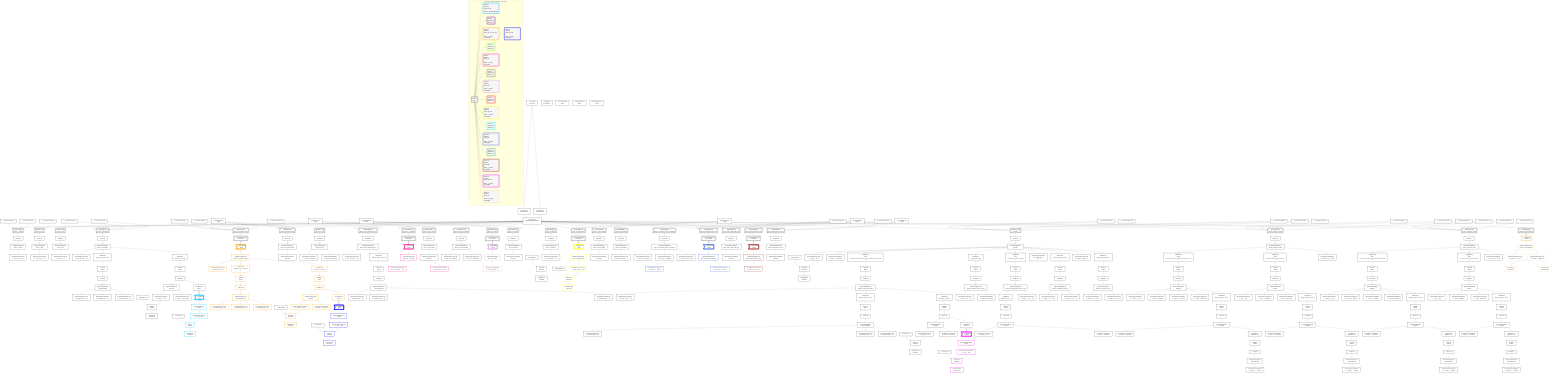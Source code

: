 graph TD
    classDef path fill:#eee,stroke:#000,color:#000
    classDef plan fill:#fff,stroke-width:3px,color:#000
    classDef itemplan fill:#fff,stroke-width:6px,color:#000
    classDef sideeffectplan fill:#f00,stroke-width:6px,color:#000
    classDef bucket fill:#f6f6f6,color:#000,stroke-width:6px,text-align:left


    %% define steps
    __Value3["__Value[3∈0]<br />ᐸcontextᐳ"]:::plan
    __Value5["__Value[5∈0]<br />ᐸrootValueᐳ"]:::plan
    __InputStaticLeaf7["__InputStaticLeaf[7∈0]"]:::plan
    __InputStaticLeaf8["__InputStaticLeaf[8∈0]"]:::plan
    Access10["Access[10∈0]<br />ᐸ3.pgSettingsᐳ"]:::plan
    Access11["Access[11∈0]<br />ᐸ3.withPgClientᐳ"]:::plan
    Object12["Object[12∈0]<br />ᐸ{pgSettings,withPgClient}ᐳ"]:::plan
    PgSelect9[["PgSelect[9∈0]<br />ᐸfunc_in_inoutᐳ"]]:::plan
    First13["First[13∈0]"]:::plan
    PgSelectSingle14["PgSelectSingle[14∈0]<br />ᐸfunc_in_inoutᐳ"]:::plan
    PgClassExpression15["PgClassExpression[15∈0]<br />ᐸ__func_in_inout__.vᐳ"]:::plan
    __InputStaticLeaf16["__InputStaticLeaf[16∈0]"]:::plan
    PgSelect17[["PgSelect[17∈0]<br />ᐸfunc_in_outᐳ"]]:::plan
    First21["First[21∈0]"]:::plan
    PgSelectSingle22["PgSelectSingle[22∈0]<br />ᐸfunc_in_outᐳ"]:::plan
    PgClassExpression23["PgClassExpression[23∈0]<br />ᐸ__func_in_out__.vᐳ"]:::plan
    PgSelect24[["PgSelect[24∈0]<br />ᐸfunc_outᐳ"]]:::plan
    First28["First[28∈0]"]:::plan
    PgSelectSingle29["PgSelectSingle[29∈0]<br />ᐸfunc_outᐳ"]:::plan
    PgClassExpression30["PgClassExpression[30∈0]<br />ᐸ__func_out__.vᐳ"]:::plan
    __InputStaticLeaf31["__InputStaticLeaf[31∈0]"]:::plan
    __InputStaticLeaf32["__InputStaticLeaf[32∈0]"]:::plan
    PgSelect33[["PgSelect[33∈0]<br />ᐸfunc_out_complexᐳ"]]:::plan
    First37["First[37∈0]"]:::plan
    PgSelectSingle38["PgSelectSingle[38∈0]<br />ᐸfunc_out_complexᐳ"]:::plan
    PgClassExpression39["PgClassExpression[39∈0]<br />ᐸ__func_out...plex__.”x”ᐳ"]:::plan
    Map650["Map[650∈0]<br />ᐸ38:{”0”:1,”1”:2,”2”:3,”3”:4}ᐳ"]:::plan
    List651["List[651∈0]<br />ᐸ650ᐳ"]:::plan
    First45["First[45∈0]"]:::plan
    PgSelectSingle46["PgSelectSingle[46∈0]<br />ᐸcompoundTypeᐳ"]:::plan
    PgClassExpression47["PgClassExpression[47∈0]<br />ᐸ__compound_type__.”a”ᐳ"]:::plan
    PgClassExpression48["PgClassExpression[48∈0]<br />ᐸ__compound_type__.”b”ᐳ"]:::plan
    PgClassExpression49["PgClassExpression[49∈0]<br />ᐸ__compound_type__.”c”ᐳ"]:::plan
    Map657["Map[657∈0]<br />ᐸ38:{”0”:6,”1”:7,”2”:8}ᐳ"]:::plan
    List658["List[658∈0]<br />ᐸ657ᐳ"]:::plan
    First55["First[55∈0]"]:::plan
    PgSelectSingle56["PgSelectSingle[56∈0]<br />ᐸpersonᐳ"]:::plan
    Constant57["Constant[57∈0]"]:::plan
    PgClassExpression58["PgClassExpression[58∈0]<br />ᐸ__person__.”id”ᐳ"]:::plan
    List59["List[59∈0]<br />ᐸ57,58ᐳ"]:::plan
    Lambda60["Lambda[60∈0]<br />ᐸencodeᐳ"]:::plan
    PgClassExpression62["PgClassExpression[62∈0]<br />ᐸ__person__...full_name”ᐳ"]:::plan
    Connection88["Connection[88∈0]<br />ᐸ84ᐳ"]:::plan
    Access654["Access[654∈0]<br />ᐸ55.1ᐳ"]:::plan
    __Item90>"__Item[90∈1]<br />ᐸ654ᐳ"]:::itemplan
    PgSelectSingle91["PgSelectSingle[91∈1]<br />ᐸpostᐳ"]:::plan
    Constant92["Constant[92∈0]"]:::plan
    PgClassExpression93["PgClassExpression[93∈1]<br />ᐸ__post__.”id”ᐳ"]:::plan
    List94["List[94∈1]<br />ᐸ92,93ᐳ"]:::plan
    Lambda95["Lambda[95∈1]<br />ᐸencodeᐳ"]:::plan
    __InputStaticLeaf97["__InputStaticLeaf[97∈0]"]:::plan
    __InputStaticLeaf98["__InputStaticLeaf[98∈0]"]:::plan
    Connection108["Connection[108∈0]<br />ᐸ104ᐳ"]:::plan
    PgSelect109[["PgSelect[109∈0]<br />ᐸfunc_out_complex_setofᐳ"]]:::plan
    __ListTransform110[["__ListTransform[110∈0]<br />ᐸeach:109ᐳ"]]:::plan
    __Item113>"__Item[113∈3]<br />ᐸ110ᐳ"]:::itemplan
    PgSelectSingle114["PgSelectSingle[114∈3]<br />ᐸfunc_out_complex_setofᐳ"]:::plan
    PgClassExpression115["PgClassExpression[115∈3]<br />ᐸ__func_out...etof__.”x”ᐳ"]:::plan
    Map661["Map[661∈3]<br />ᐸ114:{”0”:1,”1”:2,”2”:3,”3”:4}ᐳ"]:::plan
    List662["List[662∈3]<br />ᐸ661ᐳ"]:::plan
    First121["First[121∈3]"]:::plan
    PgSelectSingle122["PgSelectSingle[122∈3]<br />ᐸcompoundTypeᐳ"]:::plan
    PgClassExpression123["PgClassExpression[123∈3]<br />ᐸ__compound_type__.”a”ᐳ"]:::plan
    PgClassExpression124["PgClassExpression[124∈3]<br />ᐸ__compound_type__.”b”ᐳ"]:::plan
    PgClassExpression125["PgClassExpression[125∈3]<br />ᐸ__compound_type__.”c”ᐳ"]:::plan
    Map668["Map[668∈3]<br />ᐸ114:{”0”:6,”1”:7,”2”:8}ᐳ"]:::plan
    List669["List[669∈3]<br />ᐸ668ᐳ"]:::plan
    First131["First[131∈3]"]:::plan
    PgSelectSingle132["PgSelectSingle[132∈3]<br />ᐸpersonᐳ"]:::plan
    Constant133["Constant[133∈0]"]:::plan
    PgClassExpression134["PgClassExpression[134∈3]<br />ᐸ__person__.”id”ᐳ"]:::plan
    List135["List[135∈3]<br />ᐸ133,134ᐳ"]:::plan
    Lambda136["Lambda[136∈3]<br />ᐸencodeᐳ"]:::plan
    PgClassExpression138["PgClassExpression[138∈3]<br />ᐸ__person__...full_name”ᐳ"]:::plan
    Connection164["Connection[164∈0]<br />ᐸ160ᐳ"]:::plan
    Access665["Access[665∈3]<br />ᐸ131.1ᐳ"]:::plan
    __Item166>"__Item[166∈4]<br />ᐸ665ᐳ"]:::itemplan
    PgSelectSingle167["PgSelectSingle[167∈4]<br />ᐸpostᐳ"]:::plan
    Constant168["Constant[168∈0]"]:::plan
    PgClassExpression169["PgClassExpression[169∈4]<br />ᐸ__post__.”id”ᐳ"]:::plan
    List170["List[170∈4]<br />ᐸ168,169ᐳ"]:::plan
    Lambda171["Lambda[171∈4]<br />ᐸencodeᐳ"]:::plan
    PgSelect173[["PgSelect[173∈0]<br />ᐸfunc_out_complex_setofᐳ"]]:::plan
    First174["First[174∈0]"]:::plan
    PgSelectSingle175["PgSelectSingle[175∈0]<br />ᐸfunc_out_complex_setofᐳ"]:::plan
    PgClassExpression176["PgClassExpression[176∈0]<br />ᐸcount(*)ᐳ"]:::plan
    PgSelect177[["PgSelect[177∈0]<br />ᐸfunc_out_outᐳ"]]:::plan
    First181["First[181∈0]"]:::plan
    PgSelectSingle182["PgSelectSingle[182∈0]<br />ᐸfunc_out_outᐳ"]:::plan
    PgClassExpression183["PgClassExpression[183∈0]<br />ᐸ__func_out...first_out”ᐳ"]:::plan
    PgClassExpression184["PgClassExpression[184∈0]<br />ᐸ__func_out...econd_out”ᐳ"]:::plan
    __InputStaticLeaf185["__InputStaticLeaf[185∈0]"]:::plan
    PgSelect186[["PgSelect[186∈0]<br />ᐸfunc_out_out_compound_typeᐳ"]]:::plan
    First190["First[190∈0]"]:::plan
    PgSelectSingle191["PgSelectSingle[191∈0]<br />ᐸfunc_out_out_compound_typeᐳ"]:::plan
    PgClassExpression192["PgClassExpression[192∈0]<br />ᐸ__func_out...ype__.”o1”ᐳ"]:::plan
    Map672["Map[672∈0]<br />ᐸ191:{”0”:1,”1”:2,”2”:3,”3”:4}ᐳ"]:::plan
    List673["List[673∈0]<br />ᐸ672ᐳ"]:::plan
    First198["First[198∈0]"]:::plan
    PgSelectSingle199["PgSelectSingle[199∈0]<br />ᐸcompoundTypeᐳ"]:::plan
    PgClassExpression200["PgClassExpression[200∈0]<br />ᐸ__compound_type__.”a”ᐳ"]:::plan
    PgClassExpression201["PgClassExpression[201∈0]<br />ᐸ__compound_type__.”b”ᐳ"]:::plan
    PgClassExpression202["PgClassExpression[202∈0]<br />ᐸ__compound_type__.”c”ᐳ"]:::plan
    Connection212["Connection[212∈0]<br />ᐸ208ᐳ"]:::plan
    PgSelect213[["PgSelect[213∈0]<br />ᐸfunc_out_out_setofᐳ"]]:::plan
    __ListTransform214[["__ListTransform[214∈0]<br />ᐸeach:213ᐳ"]]:::plan
    __Item217>"__Item[217∈6]<br />ᐸ214ᐳ"]:::itemplan
    PgSelectSingle218["PgSelectSingle[218∈6]<br />ᐸfunc_out_out_setofᐳ"]:::plan
    PgClassExpression219["PgClassExpression[219∈6]<br />ᐸ__func_out...tof__.”o1”ᐳ"]:::plan
    PgClassExpression220["PgClassExpression[220∈6]<br />ᐸ__func_out...tof__.”o2”ᐳ"]:::plan
    PgSelect221[["PgSelect[221∈0]<br />ᐸfunc_out_out_setofᐳ"]]:::plan
    First222["First[222∈0]"]:::plan
    PgSelectSingle223["PgSelectSingle[223∈0]<br />ᐸfunc_out_out_setofᐳ"]:::plan
    PgClassExpression224["PgClassExpression[224∈0]<br />ᐸcount(*)ᐳ"]:::plan
    PgSelect225[["PgSelect[225∈0]<br />ᐸfunc_out_out_unnamedᐳ"]]:::plan
    First229["First[229∈0]"]:::plan
    PgSelectSingle230["PgSelectSingle[230∈0]<br />ᐸfunc_out_out_unnamedᐳ"]:::plan
    PgClassExpression231["PgClassExpression[231∈0]<br />ᐸ__func_out....”column1”ᐳ"]:::plan
    PgClassExpression232["PgClassExpression[232∈0]<br />ᐸ__func_out....”column2”ᐳ"]:::plan
    Connection242["Connection[242∈0]<br />ᐸ238ᐳ"]:::plan
    PgSelect243[["PgSelect[243∈0]<br />ᐸfunc_out_setofᐳ"]]:::plan
    __ListTransform244[["__ListTransform[244∈0]<br />ᐸeach:243ᐳ"]]:::plan
    __Item248>"__Item[248∈8]<br />ᐸ244ᐳ"]:::itemplan
    PgSelectSingle249["PgSelectSingle[249∈8]<br />ᐸfunc_out_setofᐳ"]:::plan
    PgClassExpression250["PgClassExpression[250∈8]<br />ᐸ__func_out_setof__.vᐳ"]:::plan
    PgSelect251[["PgSelect[251∈0]<br />ᐸfunc_out_setofᐳ"]]:::plan
    First252["First[252∈0]"]:::plan
    PgSelectSingle253["PgSelectSingle[253∈0]<br />ᐸfunc_out_setofᐳ"]:::plan
    PgClassExpression254["PgClassExpression[254∈0]<br />ᐸcount(*)ᐳ"]:::plan
    PgSelect255[["PgSelect[255∈0]<br />ᐸfunc_out_tableᐳ"]]:::plan
    First259["First[259∈0]"]:::plan
    PgSelectSingle260["PgSelectSingle[260∈0]<br />ᐸfunc_out_tableᐳ"]:::plan
    Constant261["Constant[261∈0]"]:::plan
    PgClassExpression262["PgClassExpression[262∈0]<br />ᐸ__func_out_table__.”id”ᐳ"]:::plan
    List263["List[263∈0]<br />ᐸ261,262ᐳ"]:::plan
    Lambda264["Lambda[264∈0]<br />ᐸencodeᐳ"]:::plan
    Connection292["Connection[292∈0]<br />ᐸ288ᐳ"]:::plan
    PgSelect293[["PgSelect[293∈0]<br />ᐸfunc_out_table_setofᐳ"]]:::plan
    __ListTransform294[["__ListTransform[294∈0]<br />ᐸeach:293ᐳ"]]:::plan
    __Item297>"__Item[297∈10]<br />ᐸ294ᐳ"]:::itemplan
    PgSelectSingle298["PgSelectSingle[298∈10]<br />ᐸfunc_out_table_setofᐳ"]:::plan
    Constant299["Constant[299∈0]"]:::plan
    PgClassExpression300["PgClassExpression[300∈10]<br />ᐸ__func_out...tof__.”id”ᐳ"]:::plan
    List301["List[301∈10]<br />ᐸ299,300ᐳ"]:::plan
    Lambda302["Lambda[302∈10]<br />ᐸencodeᐳ"]:::plan
    PgSelect304[["PgSelect[304∈0]<br />ᐸfunc_out_table_setofᐳ"]]:::plan
    First305["First[305∈0]"]:::plan
    PgSelectSingle306["PgSelectSingle[306∈0]<br />ᐸfunc_out_table_setofᐳ"]:::plan
    PgClassExpression307["PgClassExpression[307∈0]<br />ᐸcount(*)ᐳ"]:::plan
    PgSelect308[["PgSelect[308∈0]<br />ᐸfunc_out_unnamedᐳ"]]:::plan
    First312["First[312∈0]"]:::plan
    PgSelectSingle313["PgSelectSingle[313∈0]<br />ᐸfunc_out_unnamedᐳ"]:::plan
    PgClassExpression314["PgClassExpression[314∈0]<br />ᐸ__func_out_unnamed__.vᐳ"]:::plan
    PgSelect315[["PgSelect[315∈0]<br />ᐸfunc_out_unnamed_out_out_unnamedᐳ"]]:::plan
    First319["First[319∈0]"]:::plan
    PgSelectSingle320["PgSelectSingle[320∈0]<br />ᐸfunc_out_unnamed_out_out_unnamedᐳ"]:::plan
    PgClassExpression321["PgClassExpression[321∈0]<br />ᐸ__func_out....”column1”ᐳ"]:::plan
    PgClassExpression322["PgClassExpression[322∈0]<br />ᐸ__func_out....”column3”ᐳ"]:::plan
    PgClassExpression323["PgClassExpression[323∈0]<br />ᐸ__func_out...med__.”o2”ᐳ"]:::plan
    __InputStaticLeaf324["__InputStaticLeaf[324∈0]"]:::plan
    Connection334["Connection[334∈0]<br />ᐸ330ᐳ"]:::plan
    PgSelect335[["PgSelect[335∈0]<br />ᐸfunc_returns_table_multi_colᐳ"]]:::plan
    __ListTransform336[["__ListTransform[336∈0]<br />ᐸeach:335ᐳ"]]:::plan
    __Item339>"__Item[339∈12]<br />ᐸ336ᐳ"]:::itemplan
    PgSelectSingle340["PgSelectSingle[340∈12]<br />ᐸfunc_returns_table_multi_colᐳ"]:::plan
    PgClassExpression341["PgClassExpression[341∈12]<br />ᐸ__func_ret...l__.”col1”ᐳ"]:::plan
    PgClassExpression342["PgClassExpression[342∈12]<br />ᐸ__func_ret...l__.”col2”ᐳ"]:::plan
    PgSelect343[["PgSelect[343∈0]<br />ᐸfunc_returns_table_multi_colᐳ"]]:::plan
    First344["First[344∈0]"]:::plan
    PgSelectSingle345["PgSelectSingle[345∈0]<br />ᐸfunc_returns_table_multi_colᐳ"]:::plan
    PgClassExpression346["PgClassExpression[346∈0]<br />ᐸcount(*)ᐳ"]:::plan
    __InputStaticLeaf347["__InputStaticLeaf[347∈0]"]:::plan
    Connection357["Connection[357∈0]<br />ᐸ353ᐳ"]:::plan
    PgSelect358[["PgSelect[358∈0]<br />ᐸfunc_returns_table_one_colᐳ"]]:::plan
    __ListTransform359[["__ListTransform[359∈0]<br />ᐸeach:358ᐳ"]]:::plan
    __Item363>"__Item[363∈14]<br />ᐸ359ᐳ"]:::itemplan
    PgSelectSingle364["PgSelectSingle[364∈14]<br />ᐸfunc_returns_table_one_colᐳ"]:::plan
    PgClassExpression365["PgClassExpression[365∈14]<br />ᐸ__func_ret...ne_col__.vᐳ"]:::plan
    PgSelect366[["PgSelect[366∈0]<br />ᐸfunc_returns_table_one_colᐳ"]]:::plan
    First367["First[367∈0]"]:::plan
    PgSelectSingle368["PgSelectSingle[368∈0]<br />ᐸfunc_returns_table_one_colᐳ"]:::plan
    PgClassExpression369["PgClassExpression[369∈0]<br />ᐸcount(*)ᐳ"]:::plan
    __InputStaticLeaf370["__InputStaticLeaf[370∈0]"]:::plan
    __InputStaticLeaf476["__InputStaticLeaf[476∈0]"]:::plan
    __InputStaticLeaf383["__InputStaticLeaf[383∈0]"]:::plan
    __InputStaticLeaf384["__InputStaticLeaf[384∈0]"]:::plan
    __InputStaticLeaf479["__InputStaticLeaf[479∈0]"]:::plan
    PgSelect371[["PgSelect[371∈0]<br />ᐸpersonᐳ"]]:::plan
    First375["First[375∈0]"]:::plan
    PgSelectSingle376["PgSelectSingle[376∈0]<br />ᐸpersonᐳ"]:::plan
    Constant377["Constant[377∈0]"]:::plan
    PgClassExpression378["PgClassExpression[378∈0]<br />ᐸ__person__.”id”ᐳ"]:::plan
    List379["List[379∈0]<br />ᐸ377,378ᐳ"]:::plan
    Lambda380["Lambda[380∈0]<br />ᐸencodeᐳ"]:::plan
    PgClassExpression382["PgClassExpression[382∈0]<br />ᐸ__person__...full_name”ᐳ"]:::plan
    Map687["Map[687∈0]<br />ᐸ376:{”0”:2,”1”:3,”2”:4,”3”:5,”4”:6,”5”:7,”6”:8,”7”:9,”8”:10,”9”:11,”10”:12}ᐳ"]:::plan
    List688["List[688∈0]<br />ᐸ687ᐳ"]:::plan
    First390["First[390∈0]"]:::plan
    PgSelectSingle391["PgSelectSingle[391∈0]<br />ᐸperson_computed_complexᐳ"]:::plan
    PgClassExpression392["PgClassExpression[392∈0]<br />ᐸ__person_c...plex__.”x”ᐳ"]:::plan
    Map676["Map[676∈0]<br />ᐸ391:{”0”:1,”1”:2,”2”:3,”3”:4}ᐳ"]:::plan
    List677["List[677∈0]<br />ᐸ676ᐳ"]:::plan
    First398["First[398∈0]"]:::plan
    PgSelectSingle399["PgSelectSingle[399∈0]<br />ᐸcompoundTypeᐳ"]:::plan
    PgClassExpression400["PgClassExpression[400∈0]<br />ᐸ__compound_type__.”a”ᐳ"]:::plan
    PgClassExpression401["PgClassExpression[401∈0]<br />ᐸ__compound_type__.”b”ᐳ"]:::plan
    PgClassExpression402["PgClassExpression[402∈0]<br />ᐸ__compound_type__.”c”ᐳ"]:::plan
    Map683["Map[683∈0]<br />ᐸ391:{”0”:6,”1”:7,”2”:8}ᐳ"]:::plan
    List684["List[684∈0]<br />ᐸ683ᐳ"]:::plan
    First408["First[408∈0]"]:::plan
    PgSelectSingle409["PgSelectSingle[409∈0]<br />ᐸpersonᐳ"]:::plan
    Constant410["Constant[410∈0]"]:::plan
    PgClassExpression411["PgClassExpression[411∈0]<br />ᐸ__person__.”id”ᐳ"]:::plan
    List412["List[412∈0]<br />ᐸ410,411ᐳ"]:::plan
    Lambda413["Lambda[413∈0]<br />ᐸencodeᐳ"]:::plan
    PgClassExpression415["PgClassExpression[415∈0]<br />ᐸ__person__...full_name”ᐳ"]:::plan
    Connection441["Connection[441∈0]<br />ᐸ437ᐳ"]:::plan
    Access680["Access[680∈0]<br />ᐸ408.1ᐳ"]:::plan
    __Item443>"__Item[443∈15]<br />ᐸ680ᐳ"]:::itemplan
    PgSelectSingle444["PgSelectSingle[444∈15]<br />ᐸpostᐳ"]:::plan
    Constant445["Constant[445∈0]"]:::plan
    PgClassExpression446["PgClassExpression[446∈15]<br />ᐸ__post__.”id”ᐳ"]:::plan
    List447["List[447∈15]<br />ᐸ445,446ᐳ"]:::plan
    Lambda448["Lambda[448∈15]<br />ᐸencodeᐳ"]:::plan
    Map691["Map[691∈0]<br />ᐸ376:{”0”:13,”1”:14}ᐳ"]:::plan
    List692["List[692∈0]<br />ᐸ691ᐳ"]:::plan
    First455["First[455∈0]"]:::plan
    PgSelectSingle456["PgSelectSingle[456∈0]<br />ᐸperson_computed_first_arg_inoutᐳ"]:::plan
    PgClassExpression457["PgClassExpression[457∈0]<br />ᐸ__person_c...out__.”id”ᐳ"]:::plan
    PgClassExpression458["PgClassExpression[458∈0]<br />ᐸ__person_c...full_name”ᐳ"]:::plan
    Map699["Map[699∈0]<br />ᐸ376:{”0”:18,”1”:19,”2”:20,”3”:21,”4”:22}ᐳ"]:::plan
    List700["List[700∈0]<br />ᐸ699ᐳ"]:::plan
    First464["First[464∈0]"]:::plan
    PgSelectSingle465["PgSelectSingle[465∈0]<br />ᐸperson_computed_first_arg_inout_outᐳ"]:::plan
    Map695["Map[695∈0]<br />ᐸ465:{”0”:0,”1”:1}ᐳ"]:::plan
    List696["List[696∈0]<br />ᐸ695ᐳ"]:::plan
    First471["First[471∈0]"]:::plan
    PgSelectSingle472["PgSelectSingle[472∈0]<br />ᐸpersonᐳ"]:::plan
    PgClassExpression473["PgClassExpression[473∈0]<br />ᐸ__person__.”id”ᐳ"]:::plan
    PgClassExpression474["PgClassExpression[474∈0]<br />ᐸ__person__...full_name”ᐳ"]:::plan
    PgClassExpression475["PgClassExpression[475∈0]<br />ᐸ__person_c..._out__.”o”ᐳ"]:::plan
    PgClassExpression478["PgClassExpression[478∈0]<br />ᐸ”c”.”perso...lder! */<br />)ᐳ"]:::plan
    Map701["Map[701∈0]<br />ᐸ376:{”0”:24,”1”:25,”2”:26}ᐳ"]:::plan
    List702["List[702∈0]<br />ᐸ701ᐳ"]:::plan
    First485["First[485∈0]"]:::plan
    PgSelectSingle486["PgSelectSingle[486∈0]<br />ᐸperson_computed_inout_outᐳ"]:::plan
    PgClassExpression487["PgClassExpression[487∈0]<br />ᐸ__person_c...ut__.”ino”ᐳ"]:::plan
    PgClassExpression488["PgClassExpression[488∈0]<br />ᐸ__person_c..._out__.”o”ᐳ"]:::plan
    PgClassExpression490["PgClassExpression[490∈0]<br />ᐸ”c”.”perso..._person__)ᐳ"]:::plan
    Map697["Map[697∈0]<br />ᐸ376:{”0”:15,”1”:16,”2”:17}ᐳ"]:::plan
    List698["List[698∈0]<br />ᐸ697ᐳ"]:::plan
    First496["First[496∈0]"]:::plan
    PgSelectSingle497["PgSelectSingle[497∈0]<br />ᐸperson_computed_out_outᐳ"]:::plan
    PgClassExpression498["PgClassExpression[498∈0]<br />ᐸ__person_c...out__.”o1”ᐳ"]:::plan
    PgClassExpression499["PgClassExpression[499∈0]<br />ᐸ__person_c...out__.”o2”ᐳ"]:::plan
    __InputStaticLeaf500["__InputStaticLeaf[500∈0]"]:::plan
    __InputStaticLeaf501["__InputStaticLeaf[501∈0]"]:::plan
    __InputStaticLeaf502["__InputStaticLeaf[502∈0]"]:::plan
    PgSelect503[["PgSelect[503∈0]<br />ᐸquery_output_two_rowsᐳ"]]:::plan
    First507["First[507∈0]"]:::plan
    PgSelectSingle508["PgSelectSingle[508∈0]<br />ᐸquery_output_two_rowsᐳ"]:::plan
    Map693["Map[693∈0]<br />ᐸ508:{”0”:9,”1”:10,”2”:11,”3”:12,”4”:13,”5”:14,”6”:15,”7”:16}ᐳ"]:::plan
    List694["List[694∈0]<br />ᐸ693ᐳ"]:::plan
    First514["First[514∈0]"]:::plan
    PgSelectSingle515["PgSelectSingle[515∈0]<br />ᐸleftArmᐳ"]:::plan
    PgClassExpression516["PgClassExpression[516∈0]<br />ᐸ__left_arm__.”id”ᐳ"]:::plan
    PgClassExpression517["PgClassExpression[517∈0]<br />ᐸ__left_arm...in_metres”ᐳ"]:::plan
    PgClassExpression518["PgClassExpression[518∈0]<br />ᐸ__left_arm__.”mood”ᐳ"]:::plan
    PgClassExpression519["PgClassExpression[519∈0]<br />ᐸ__left_arm...person_id”ᐳ"]:::plan
    Map689["Map[689∈0]<br />ᐸ515:{”0”:0,”1”:1,”2”:2,”3”:3}ᐳ"]:::plan
    List690["List[690∈0]<br />ᐸ689ᐳ"]:::plan
    First524["First[524∈0]"]:::plan
    PgSelectSingle525["PgSelectSingle[525∈0]<br />ᐸpersonᐳ"]:::plan
    PgClassExpression526["PgClassExpression[526∈0]<br />ᐸ__person__...full_name”ᐳ"]:::plan
    Map685["Map[685∈0]<br />ᐸ525:{”0”:0,”1”:1}ᐳ"]:::plan
    List686["List[686∈0]<br />ᐸ685ᐳ"]:::plan
    First532["First[532∈0]"]:::plan
    PgSelectSingle533["PgSelectSingle[533∈0]<br />ᐸpersonSecretᐳ"]:::plan
    PgClassExpression534["PgClassExpression[534∈0]<br />ᐸ__person_s..._.”sekrit”ᐳ"]:::plan
    Map681["Map[681∈0]<br />ᐸ508:{”0”:1,”1”:2,”2”:3,”3”:4,”4”:5,”5”:6,”6”:7}ᐳ"]:::plan
    List682["List[682∈0]<br />ᐸ681ᐳ"]:::plan
    First548["First[548∈0]"]:::plan
    PgSelectSingle549["PgSelectSingle[549∈0]<br />ᐸpostᐳ"]:::plan
    PgClassExpression550["PgClassExpression[550∈0]<br />ᐸ__post__.”id”ᐳ"]:::plan
    PgClassExpression551["PgClassExpression[551∈0]<br />ᐸ__post__.”headline”ᐳ"]:::plan
    PgClassExpression552["PgClassExpression[552∈0]<br />ᐸ__post__.”author_id”ᐳ"]:::plan
    Map678["Map[678∈0]<br />ᐸ549:{”0”:0,”1”:1,”2”:2,”3”:3}ᐳ"]:::plan
    List679["List[679∈0]<br />ᐸ678ᐳ"]:::plan
    First558["First[558∈0]"]:::plan
    PgSelectSingle559["PgSelectSingle[559∈0]<br />ᐸpersonᐳ"]:::plan
    PgClassExpression560["PgClassExpression[560∈0]<br />ᐸ__person__...full_name”ᐳ"]:::plan
    Map674["Map[674∈0]<br />ᐸ559:{”0”:0,”1”:1}ᐳ"]:::plan
    List675["List[675∈0]<br />ᐸ674ᐳ"]:::plan
    First566["First[566∈0]"]:::plan
    PgSelectSingle567["PgSelectSingle[567∈0]<br />ᐸpersonSecretᐳ"]:::plan
    PgClassExpression568["PgClassExpression[568∈0]<br />ᐸ__person_s..._.”sekrit”ᐳ"]:::plan
    PgClassExpression569["PgClassExpression[569∈0]<br />ᐸ__query_ou...ws__.”txt”ᐳ"]:::plan
    __InputStaticLeaf570["__InputStaticLeaf[570∈0]"]:::plan
    __InputStaticLeaf571["__InputStaticLeaf[571∈0]"]:::plan
    __InputStaticLeaf572["__InputStaticLeaf[572∈0]"]:::plan
    PgSelect573[["PgSelect[573∈0]<br />ᐸquery_output_two_rowsᐳ"]]:::plan
    First577["First[577∈0]"]:::plan
    PgSelectSingle578["PgSelectSingle[578∈0]<br />ᐸquery_output_two_rowsᐳ"]:::plan
    Map670["Map[670∈0]<br />ᐸ578:{”0”:9,”1”:10,”2”:11,”3”:12,”4”:13,”5”:14,”6”:15,”7”:16}ᐳ"]:::plan
    List671["List[671∈0]<br />ᐸ670ᐳ"]:::plan
    First584["First[584∈0]"]:::plan
    PgSelectSingle585["PgSelectSingle[585∈0]<br />ᐸleftArmᐳ"]:::plan
    PgClassExpression586["PgClassExpression[586∈0]<br />ᐸ__left_arm__.”id”ᐳ"]:::plan
    PgClassExpression587["PgClassExpression[587∈0]<br />ᐸ__left_arm...in_metres”ᐳ"]:::plan
    PgClassExpression588["PgClassExpression[588∈0]<br />ᐸ__left_arm__.”mood”ᐳ"]:::plan
    PgClassExpression589["PgClassExpression[589∈0]<br />ᐸ__left_arm...person_id”ᐳ"]:::plan
    Map666["Map[666∈0]<br />ᐸ585:{”0”:0,”1”:1,”2”:2,”3”:3}ᐳ"]:::plan
    List667["List[667∈0]<br />ᐸ666ᐳ"]:::plan
    First594["First[594∈0]"]:::plan
    PgSelectSingle595["PgSelectSingle[595∈0]<br />ᐸpersonᐳ"]:::plan
    PgClassExpression596["PgClassExpression[596∈0]<br />ᐸ__person__...full_name”ᐳ"]:::plan
    Map663["Map[663∈0]<br />ᐸ595:{”0”:0,”1”:1}ᐳ"]:::plan
    List664["List[664∈0]<br />ᐸ663ᐳ"]:::plan
    First602["First[602∈0]"]:::plan
    PgSelectSingle603["PgSelectSingle[603∈0]<br />ᐸpersonSecretᐳ"]:::plan
    PgClassExpression604["PgClassExpression[604∈0]<br />ᐸ__person_s..._.”sekrit”ᐳ"]:::plan
    Map659["Map[659∈0]<br />ᐸ578:{”0”:1,”1”:2,”2”:3,”3”:4,”4”:5,”5”:6,”6”:7}ᐳ"]:::plan
    List660["List[660∈0]<br />ᐸ659ᐳ"]:::plan
    First618["First[618∈0]"]:::plan
    PgSelectSingle619["PgSelectSingle[619∈0]<br />ᐸpostᐳ"]:::plan
    PgClassExpression620["PgClassExpression[620∈0]<br />ᐸ__post__.”id”ᐳ"]:::plan
    PgClassExpression621["PgClassExpression[621∈0]<br />ᐸ__post__.”headline”ᐳ"]:::plan
    PgClassExpression622["PgClassExpression[622∈0]<br />ᐸ__post__.”author_id”ᐳ"]:::plan
    Map655["Map[655∈0]<br />ᐸ619:{”0”:0,”1”:1,”2”:2,”3”:3}ᐳ"]:::plan
    List656["List[656∈0]<br />ᐸ655ᐳ"]:::plan
    First628["First[628∈0]"]:::plan
    PgSelectSingle629["PgSelectSingle[629∈0]<br />ᐸpersonᐳ"]:::plan
    PgClassExpression630["PgClassExpression[630∈0]<br />ᐸ__person__...full_name”ᐳ"]:::plan
    Map652["Map[652∈0]<br />ᐸ629:{”0”:0,”1”:1}ᐳ"]:::plan
    List653["List[653∈0]<br />ᐸ652ᐳ"]:::plan
    First636["First[636∈0]"]:::plan
    PgSelectSingle637["PgSelectSingle[637∈0]<br />ᐸpersonSecretᐳ"]:::plan
    PgClassExpression638["PgClassExpression[638∈0]<br />ᐸ__person_s..._.”sekrit”ᐳ"]:::plan
    PgClassExpression639["PgClassExpression[639∈0]<br />ᐸ__query_ou...ws__.”txt”ᐳ"]:::plan
    PgSelect640[["PgSelect[640∈0]<br />ᐸsearch_test_summariesᐳ"]]:::plan
    __Item644>"__Item[644∈16]<br />ᐸ640ᐳ"]:::itemplan
    PgSelectSingle645["PgSelectSingle[645∈16]<br />ᐸsearch_test_summariesᐳ"]:::plan
    PgClassExpression646["PgClassExpression[646∈16]<br />ᐸ__search_t...ies__.”id”ᐳ"]:::plan
    PgClassExpression647["PgClassExpression[647∈16]<br />ᐸ__search_t..._duration”ᐳ"]:::plan
    Access648["Access[648∈16]<br />ᐸ647.hoursᐳ"]:::plan
    Access649["Access[649∈16]<br />ᐸ647.minutesᐳ"]:::plan

    %% plan dependencies
    __Value3 --> Access10
    __Value3 --> Access11
    Access10 & Access11 --> Object12
    Object12 & __InputStaticLeaf7 & __InputStaticLeaf8 --> PgSelect9
    PgSelect9 --> First13
    First13 --> PgSelectSingle14
    PgSelectSingle14 --> PgClassExpression15
    Object12 & __InputStaticLeaf16 --> PgSelect17
    PgSelect17 --> First21
    First21 --> PgSelectSingle22
    PgSelectSingle22 --> PgClassExpression23
    Object12 --> PgSelect24
    PgSelect24 --> First28
    First28 --> PgSelectSingle29
    PgSelectSingle29 --> PgClassExpression30
    Object12 & __InputStaticLeaf31 & __InputStaticLeaf32 --> PgSelect33
    PgSelect33 --> First37
    First37 --> PgSelectSingle38
    PgSelectSingle38 --> PgClassExpression39
    PgSelectSingle38 --> Map650
    Map650 --> List651
    List651 --> First45
    First45 --> PgSelectSingle46
    PgSelectSingle46 --> PgClassExpression47
    PgSelectSingle46 --> PgClassExpression48
    PgSelectSingle46 --> PgClassExpression49
    PgSelectSingle38 --> Map657
    Map657 --> List658
    List658 --> First55
    First55 --> PgSelectSingle56
    PgSelectSingle56 --> PgClassExpression58
    Constant57 & PgClassExpression58 --> List59
    List59 --> Lambda60
    PgSelectSingle56 --> PgClassExpression62
    First55 --> Access654
    Access654 ==> __Item90
    __Item90 --> PgSelectSingle91
    PgSelectSingle91 --> PgClassExpression93
    Constant92 & PgClassExpression93 --> List94
    List94 --> Lambda95
    Object12 & __InputStaticLeaf97 & __InputStaticLeaf98 & Connection108 --> PgSelect109
    PgSelect109 --> __ListTransform110
    __ListTransform110 ==> __Item113
    __Item113 --> PgSelectSingle114
    PgSelectSingle114 --> PgClassExpression115
    PgSelectSingle114 --> Map661
    Map661 --> List662
    List662 --> First121
    First121 --> PgSelectSingle122
    PgSelectSingle122 --> PgClassExpression123
    PgSelectSingle122 --> PgClassExpression124
    PgSelectSingle122 --> PgClassExpression125
    PgSelectSingle114 --> Map668
    Map668 --> List669
    List669 --> First131
    First131 --> PgSelectSingle132
    PgSelectSingle132 --> PgClassExpression134
    Constant133 & PgClassExpression134 --> List135
    List135 --> Lambda136
    PgSelectSingle132 --> PgClassExpression138
    First131 --> Access665
    Access665 ==> __Item166
    __Item166 --> PgSelectSingle167
    PgSelectSingle167 --> PgClassExpression169
    Constant168 & PgClassExpression169 --> List170
    List170 --> Lambda171
    Object12 & __InputStaticLeaf97 & __InputStaticLeaf98 & Connection108 --> PgSelect173
    PgSelect173 --> First174
    First174 --> PgSelectSingle175
    PgSelectSingle175 --> PgClassExpression176
    Object12 --> PgSelect177
    PgSelect177 --> First181
    First181 --> PgSelectSingle182
    PgSelectSingle182 --> PgClassExpression183
    PgSelectSingle182 --> PgClassExpression184
    Object12 & __InputStaticLeaf185 --> PgSelect186
    PgSelect186 --> First190
    First190 --> PgSelectSingle191
    PgSelectSingle191 --> PgClassExpression192
    PgSelectSingle191 --> Map672
    Map672 --> List673
    List673 --> First198
    First198 --> PgSelectSingle199
    PgSelectSingle199 --> PgClassExpression200
    PgSelectSingle199 --> PgClassExpression201
    PgSelectSingle199 --> PgClassExpression202
    Object12 & Connection212 --> PgSelect213
    PgSelect213 --> __ListTransform214
    __ListTransform214 ==> __Item217
    __Item217 --> PgSelectSingle218
    PgSelectSingle218 --> PgClassExpression219
    PgSelectSingle218 --> PgClassExpression220
    Object12 & Connection212 --> PgSelect221
    PgSelect221 --> First222
    First222 --> PgSelectSingle223
    PgSelectSingle223 --> PgClassExpression224
    Object12 --> PgSelect225
    PgSelect225 --> First229
    First229 --> PgSelectSingle230
    PgSelectSingle230 --> PgClassExpression231
    PgSelectSingle230 --> PgClassExpression232
    Object12 & Connection242 --> PgSelect243
    PgSelect243 --> __ListTransform244
    __ListTransform244 ==> __Item248
    __Item248 --> PgSelectSingle249
    PgSelectSingle249 --> PgClassExpression250
    Object12 & Connection242 --> PgSelect251
    PgSelect251 --> First252
    First252 --> PgSelectSingle253
    PgSelectSingle253 --> PgClassExpression254
    Object12 --> PgSelect255
    PgSelect255 --> First259
    First259 --> PgSelectSingle260
    PgSelectSingle260 --> PgClassExpression262
    Constant261 & PgClassExpression262 --> List263
    List263 --> Lambda264
    Object12 & Connection292 --> PgSelect293
    PgSelect293 --> __ListTransform294
    __ListTransform294 ==> __Item297
    __Item297 --> PgSelectSingle298
    PgSelectSingle298 --> PgClassExpression300
    Constant299 & PgClassExpression300 --> List301
    List301 --> Lambda302
    Object12 & Connection292 --> PgSelect304
    PgSelect304 --> First305
    First305 --> PgSelectSingle306
    PgSelectSingle306 --> PgClassExpression307
    Object12 --> PgSelect308
    PgSelect308 --> First312
    First312 --> PgSelectSingle313
    PgSelectSingle313 --> PgClassExpression314
    Object12 --> PgSelect315
    PgSelect315 --> First319
    First319 --> PgSelectSingle320
    PgSelectSingle320 --> PgClassExpression321
    PgSelectSingle320 --> PgClassExpression322
    PgSelectSingle320 --> PgClassExpression323
    Object12 & __InputStaticLeaf324 & Connection334 --> PgSelect335
    PgSelect335 --> __ListTransform336
    __ListTransform336 ==> __Item339
    __Item339 --> PgSelectSingle340
    PgSelectSingle340 --> PgClassExpression341
    PgSelectSingle340 --> PgClassExpression342
    Object12 & __InputStaticLeaf324 & Connection334 --> PgSelect343
    PgSelect343 --> First344
    First344 --> PgSelectSingle345
    PgSelectSingle345 --> PgClassExpression346
    Object12 & __InputStaticLeaf347 & Connection357 --> PgSelect358
    PgSelect358 --> __ListTransform359
    __ListTransform359 ==> __Item363
    __Item363 --> PgSelectSingle364
    PgSelectSingle364 --> PgClassExpression365
    Object12 & __InputStaticLeaf347 & Connection357 --> PgSelect366
    PgSelect366 --> First367
    First367 --> PgSelectSingle368
    PgSelectSingle368 --> PgClassExpression369
    Object12 & __InputStaticLeaf370 & __InputStaticLeaf476 & __InputStaticLeaf383 & __InputStaticLeaf384 & __InputStaticLeaf479 --> PgSelect371
    PgSelect371 --> First375
    First375 --> PgSelectSingle376
    PgSelectSingle376 --> PgClassExpression378
    Constant377 & PgClassExpression378 --> List379
    List379 --> Lambda380
    PgSelectSingle376 --> PgClassExpression382
    PgSelectSingle376 --> Map687
    Map687 --> List688
    List688 --> First390
    First390 --> PgSelectSingle391
    PgSelectSingle391 --> PgClassExpression392
    PgSelectSingle391 --> Map676
    Map676 --> List677
    List677 --> First398
    First398 --> PgSelectSingle399
    PgSelectSingle399 --> PgClassExpression400
    PgSelectSingle399 --> PgClassExpression401
    PgSelectSingle399 --> PgClassExpression402
    PgSelectSingle391 --> Map683
    Map683 --> List684
    List684 --> First408
    First408 --> PgSelectSingle409
    PgSelectSingle409 --> PgClassExpression411
    Constant410 & PgClassExpression411 --> List412
    List412 --> Lambda413
    PgSelectSingle409 --> PgClassExpression415
    First408 --> Access680
    Access680 ==> __Item443
    __Item443 --> PgSelectSingle444
    PgSelectSingle444 --> PgClassExpression446
    Constant445 & PgClassExpression446 --> List447
    List447 --> Lambda448
    PgSelectSingle376 --> Map691
    Map691 --> List692
    List692 --> First455
    First455 --> PgSelectSingle456
    PgSelectSingle456 --> PgClassExpression457
    PgSelectSingle456 --> PgClassExpression458
    PgSelectSingle376 --> Map699
    Map699 --> List700
    List700 --> First464
    First464 --> PgSelectSingle465
    PgSelectSingle465 --> Map695
    Map695 --> List696
    List696 --> First471
    First471 --> PgSelectSingle472
    PgSelectSingle472 --> PgClassExpression473
    PgSelectSingle472 --> PgClassExpression474
    PgSelectSingle465 --> PgClassExpression475
    PgSelectSingle376 --> PgClassExpression478
    PgSelectSingle376 --> Map701
    Map701 --> List702
    List702 --> First485
    First485 --> PgSelectSingle486
    PgSelectSingle486 --> PgClassExpression487
    PgSelectSingle486 --> PgClassExpression488
    PgSelectSingle376 --> PgClassExpression490
    PgSelectSingle376 --> Map697
    Map697 --> List698
    List698 --> First496
    First496 --> PgSelectSingle497
    PgSelectSingle497 --> PgClassExpression498
    PgSelectSingle497 --> PgClassExpression499
    Object12 & __InputStaticLeaf500 & __InputStaticLeaf501 & __InputStaticLeaf502 --> PgSelect503
    PgSelect503 --> First507
    First507 --> PgSelectSingle508
    PgSelectSingle508 --> Map693
    Map693 --> List694
    List694 --> First514
    First514 --> PgSelectSingle515
    PgSelectSingle515 --> PgClassExpression516
    PgSelectSingle515 --> PgClassExpression517
    PgSelectSingle515 --> PgClassExpression518
    PgSelectSingle515 --> PgClassExpression519
    PgSelectSingle515 --> Map689
    Map689 --> List690
    List690 --> First524
    First524 --> PgSelectSingle525
    PgSelectSingle525 --> PgClassExpression526
    PgSelectSingle525 --> Map685
    Map685 --> List686
    List686 --> First532
    First532 --> PgSelectSingle533
    PgSelectSingle533 --> PgClassExpression534
    PgSelectSingle508 --> Map681
    Map681 --> List682
    List682 --> First548
    First548 --> PgSelectSingle549
    PgSelectSingle549 --> PgClassExpression550
    PgSelectSingle549 --> PgClassExpression551
    PgSelectSingle549 --> PgClassExpression552
    PgSelectSingle549 --> Map678
    Map678 --> List679
    List679 --> First558
    First558 --> PgSelectSingle559
    PgSelectSingle559 --> PgClassExpression560
    PgSelectSingle559 --> Map674
    Map674 --> List675
    List675 --> First566
    First566 --> PgSelectSingle567
    PgSelectSingle567 --> PgClassExpression568
    PgSelectSingle508 --> PgClassExpression569
    Object12 & __InputStaticLeaf570 & __InputStaticLeaf571 & __InputStaticLeaf572 --> PgSelect573
    PgSelect573 --> First577
    First577 --> PgSelectSingle578
    PgSelectSingle578 --> Map670
    Map670 --> List671
    List671 --> First584
    First584 --> PgSelectSingle585
    PgSelectSingle585 --> PgClassExpression586
    PgSelectSingle585 --> PgClassExpression587
    PgSelectSingle585 --> PgClassExpression588
    PgSelectSingle585 --> PgClassExpression589
    PgSelectSingle585 --> Map666
    Map666 --> List667
    List667 --> First594
    First594 --> PgSelectSingle595
    PgSelectSingle595 --> PgClassExpression596
    PgSelectSingle595 --> Map663
    Map663 --> List664
    List664 --> First602
    First602 --> PgSelectSingle603
    PgSelectSingle603 --> PgClassExpression604
    PgSelectSingle578 --> Map659
    Map659 --> List660
    List660 --> First618
    First618 --> PgSelectSingle619
    PgSelectSingle619 --> PgClassExpression620
    PgSelectSingle619 --> PgClassExpression621
    PgSelectSingle619 --> PgClassExpression622
    PgSelectSingle619 --> Map655
    Map655 --> List656
    List656 --> First628
    First628 --> PgSelectSingle629
    PgSelectSingle629 --> PgClassExpression630
    PgSelectSingle629 --> Map652
    Map652 --> List653
    List653 --> First636
    First636 --> PgSelectSingle637
    PgSelectSingle637 --> PgClassExpression638
    PgSelectSingle578 --> PgClassExpression639
    Object12 --> PgSelect640
    PgSelect640 ==> __Item644
    __Item644 --> PgSelectSingle645
    PgSelectSingle645 --> PgClassExpression646
    PgSelectSingle645 --> PgClassExpression647
    PgClassExpression647 --> Access648
    PgClassExpression647 --> Access649

    %% plan-to-path relationships

    subgraph "Buckets for queries/v4/function-return-types"
    Bucket0("Bucket 0<br />(root)"):::bucket
    classDef bucket0 stroke:#696969
    class Bucket0,__Value3,__Value5,__InputStaticLeaf7,__InputStaticLeaf8,PgSelect9,Access10,Access11,Object12,First13,PgSelectSingle14,PgClassExpression15,__InputStaticLeaf16,PgSelect17,First21,PgSelectSingle22,PgClassExpression23,PgSelect24,First28,PgSelectSingle29,PgClassExpression30,__InputStaticLeaf31,__InputStaticLeaf32,PgSelect33,First37,PgSelectSingle38,PgClassExpression39,First45,PgSelectSingle46,PgClassExpression47,PgClassExpression48,PgClassExpression49,First55,PgSelectSingle56,Constant57,PgClassExpression58,List59,Lambda60,PgClassExpression62,Connection88,Constant92,__InputStaticLeaf97,__InputStaticLeaf98,Connection108,PgSelect109,__ListTransform110,Constant133,Connection164,Constant168,PgSelect173,First174,PgSelectSingle175,PgClassExpression176,PgSelect177,First181,PgSelectSingle182,PgClassExpression183,PgClassExpression184,__InputStaticLeaf185,PgSelect186,First190,PgSelectSingle191,PgClassExpression192,First198,PgSelectSingle199,PgClassExpression200,PgClassExpression201,PgClassExpression202,Connection212,PgSelect213,__ListTransform214,PgSelect221,First222,PgSelectSingle223,PgClassExpression224,PgSelect225,First229,PgSelectSingle230,PgClassExpression231,PgClassExpression232,Connection242,PgSelect243,__ListTransform244,PgSelect251,First252,PgSelectSingle253,PgClassExpression254,PgSelect255,First259,PgSelectSingle260,Constant261,PgClassExpression262,List263,Lambda264,Connection292,PgSelect293,__ListTransform294,Constant299,PgSelect304,First305,PgSelectSingle306,PgClassExpression307,PgSelect308,First312,PgSelectSingle313,PgClassExpression314,PgSelect315,First319,PgSelectSingle320,PgClassExpression321,PgClassExpression322,PgClassExpression323,__InputStaticLeaf324,Connection334,PgSelect335,__ListTransform336,PgSelect343,First344,PgSelectSingle345,PgClassExpression346,__InputStaticLeaf347,Connection357,PgSelect358,__ListTransform359,PgSelect366,First367,PgSelectSingle368,PgClassExpression369,__InputStaticLeaf370,PgSelect371,First375,PgSelectSingle376,Constant377,PgClassExpression378,List379,Lambda380,PgClassExpression382,__InputStaticLeaf383,__InputStaticLeaf384,First390,PgSelectSingle391,PgClassExpression392,First398,PgSelectSingle399,PgClassExpression400,PgClassExpression401,PgClassExpression402,First408,PgSelectSingle409,Constant410,PgClassExpression411,List412,Lambda413,PgClassExpression415,Connection441,Constant445,First455,PgSelectSingle456,PgClassExpression457,PgClassExpression458,First464,PgSelectSingle465,First471,PgSelectSingle472,PgClassExpression473,PgClassExpression474,PgClassExpression475,__InputStaticLeaf476,PgClassExpression478,__InputStaticLeaf479,First485,PgSelectSingle486,PgClassExpression487,PgClassExpression488,PgClassExpression490,First496,PgSelectSingle497,PgClassExpression498,PgClassExpression499,__InputStaticLeaf500,__InputStaticLeaf501,__InputStaticLeaf502,PgSelect503,First507,PgSelectSingle508,First514,PgSelectSingle515,PgClassExpression516,PgClassExpression517,PgClassExpression518,PgClassExpression519,First524,PgSelectSingle525,PgClassExpression526,First532,PgSelectSingle533,PgClassExpression534,First548,PgSelectSingle549,PgClassExpression550,PgClassExpression551,PgClassExpression552,First558,PgSelectSingle559,PgClassExpression560,First566,PgSelectSingle567,PgClassExpression568,PgClassExpression569,__InputStaticLeaf570,__InputStaticLeaf571,__InputStaticLeaf572,PgSelect573,First577,PgSelectSingle578,First584,PgSelectSingle585,PgClassExpression586,PgClassExpression587,PgClassExpression588,PgClassExpression589,First594,PgSelectSingle595,PgClassExpression596,First602,PgSelectSingle603,PgClassExpression604,First618,PgSelectSingle619,PgClassExpression620,PgClassExpression621,PgClassExpression622,First628,PgSelectSingle629,PgClassExpression630,First636,PgSelectSingle637,PgClassExpression638,PgClassExpression639,PgSelect640,Map650,List651,Map652,List653,Access654,Map655,List656,Map657,List658,Map659,List660,Map663,List664,Map666,List667,Map670,List671,Map672,List673,Map674,List675,Map676,List677,Map678,List679,Access680,Map681,List682,Map683,List684,Map685,List686,Map687,List688,Map689,List690,Map691,List692,Map693,List694,Map695,List696,Map697,List698,Map699,List700,Map701,List702 bucket0
    Bucket1("Bucket 1<br />(listItem)<br />Deps: 654, 92<br /><br />ROOT __Item{1}ᐸ654ᐳ[90]"):::bucket
    classDef bucket1 stroke:#00bfff
    class Bucket1,__Item90,PgSelectSingle91,PgClassExpression93,List94,Lambda95 bucket1
    Bucket2("Bucket 2<br />(subroutine)<br />ROOT null"):::bucket
    classDef bucket2 stroke:#7f007f
    class Bucket2 bucket2
    Bucket3("Bucket 3<br />(listItem)<br />Deps: 164, 110, 133, 168<br /><br />ROOT __Item{3}ᐸ110ᐳ[113]"):::bucket
    classDef bucket3 stroke:#ffa500
    class Bucket3,__Item113,PgSelectSingle114,PgClassExpression115,First121,PgSelectSingle122,PgClassExpression123,PgClassExpression124,PgClassExpression125,First131,PgSelectSingle132,PgClassExpression134,List135,Lambda136,PgClassExpression138,Map661,List662,Access665,Map668,List669 bucket3
    Bucket4("Bucket 4<br />(listItem)<br />Deps: 665, 168<br /><br />ROOT __Item{4}ᐸ665ᐳ[166]"):::bucket
    classDef bucket4 stroke:#0000ff
    class Bucket4,__Item166,PgSelectSingle167,PgClassExpression169,List170,Lambda171 bucket4
    Bucket5("Bucket 5<br />(subroutine)<br />ROOT null"):::bucket
    classDef bucket5 stroke:#7fff00
    class Bucket5 bucket5
    Bucket6("Bucket 6<br />(listItem)<br />Deps: 214<br /><br />ROOT __Item{6}ᐸ214ᐳ[217]"):::bucket
    classDef bucket6 stroke:#ff1493
    class Bucket6,__Item217,PgSelectSingle218,PgClassExpression219,PgClassExpression220 bucket6
    Bucket7("Bucket 7<br />(subroutine)<br />ROOT null"):::bucket
    classDef bucket7 stroke:#808000
    class Bucket7 bucket7
    Bucket8("Bucket 8<br />(listItem)<br />Deps: 244<br /><br />ROOT __Item{8}ᐸ244ᐳ[248]"):::bucket
    classDef bucket8 stroke:#dda0dd
    class Bucket8,__Item248,PgSelectSingle249,PgClassExpression250 bucket8
    Bucket9("Bucket 9<br />(subroutine)<br />ROOT null"):::bucket
    classDef bucket9 stroke:#ff0000
    class Bucket9 bucket9
    Bucket10("Bucket 10<br />(listItem)<br />Deps: 294, 299<br /><br />ROOT __Item{10}ᐸ294ᐳ[297]"):::bucket
    classDef bucket10 stroke:#ffff00
    class Bucket10,__Item297,PgSelectSingle298,PgClassExpression300,List301,Lambda302 bucket10
    Bucket11("Bucket 11<br />(subroutine)<br />ROOT null"):::bucket
    classDef bucket11 stroke:#00ffff
    class Bucket11 bucket11
    Bucket12("Bucket 12<br />(listItem)<br />Deps: 336<br /><br />ROOT __Item{12}ᐸ336ᐳ[339]"):::bucket
    classDef bucket12 stroke:#4169e1
    class Bucket12,__Item339,PgSelectSingle340,PgClassExpression341,PgClassExpression342 bucket12
    Bucket13("Bucket 13<br />(subroutine)<br />ROOT null"):::bucket
    classDef bucket13 stroke:#3cb371
    class Bucket13 bucket13
    Bucket14("Bucket 14<br />(listItem)<br />Deps: 359<br /><br />ROOT __Item{14}ᐸ359ᐳ[363]"):::bucket
    classDef bucket14 stroke:#a52a2a
    class Bucket14,__Item363,PgSelectSingle364,PgClassExpression365 bucket14
    Bucket15("Bucket 15<br />(listItem)<br />Deps: 680, 445<br /><br />ROOT __Item{15}ᐸ680ᐳ[443]"):::bucket
    classDef bucket15 stroke:#ff00ff
    class Bucket15,__Item443,PgSelectSingle444,PgClassExpression446,List447,Lambda448 bucket15
    Bucket16("Bucket 16<br />(listItem)<br />Deps: 640<br /><br />ROOT __Item{16}ᐸ640ᐳ[644]"):::bucket
    classDef bucket16 stroke:#f5deb3
    class Bucket16,__Item644,PgSelectSingle645,PgClassExpression646,PgClassExpression647,Access648,Access649 bucket16
    Bucket0 --> Bucket1 & Bucket2 & Bucket3 & Bucket5 & Bucket6 & Bucket7 & Bucket8 & Bucket9 & Bucket10 & Bucket11 & Bucket12 & Bucket13 & Bucket14 & Bucket15 & Bucket16
    Bucket3 --> Bucket4
    end